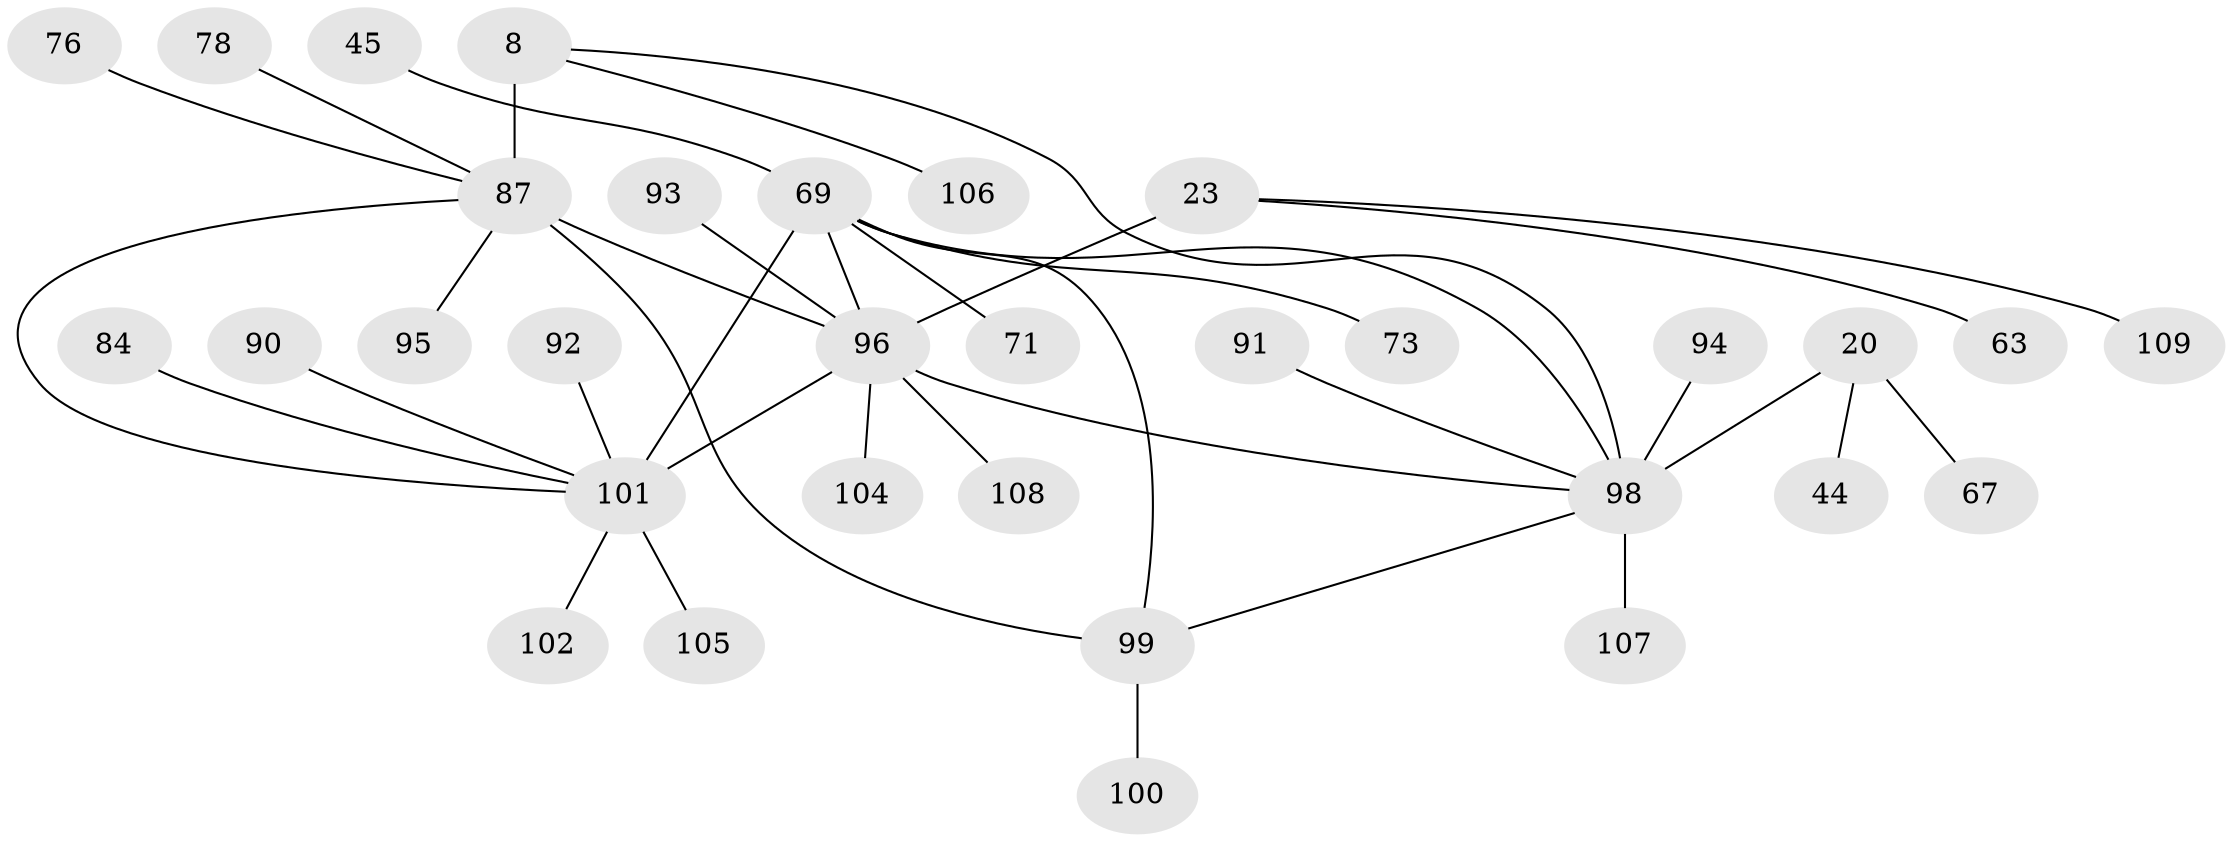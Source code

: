 // original degree distribution, {6: 0.03669724770642202, 7: 0.05504587155963303, 11: 0.009174311926605505, 9: 0.027522935779816515, 5: 0.03669724770642202, 12: 0.009174311926605505, 13: 0.009174311926605505, 8: 0.01834862385321101, 4: 0.01834862385321101, 10: 0.01834862385321101, 1: 0.5779816513761468, 2: 0.14678899082568808, 3: 0.03669724770642202}
// Generated by graph-tools (version 1.1) at 2025/58/03/04/25 21:58:22]
// undirected, 32 vertices, 37 edges
graph export_dot {
graph [start="1"]
  node [color=gray90,style=filled];
  8 [super="+7"];
  20 [super="+16"];
  23 [super="+21"];
  44;
  45 [super="+32"];
  63;
  67;
  69 [super="+12+54"];
  71;
  73 [super="+57"];
  76;
  78;
  84;
  87 [super="+43+10+36+42+52+59"];
  90;
  91;
  92;
  93 [super="+51"];
  94;
  95;
  96 [super="+86+88"];
  98 [super="+97+64+75+82+83"];
  99 [super="+58+62+66+77+79"];
  100;
  101 [super="+70+81"];
  102;
  104 [super="+60"];
  105 [super="+65"];
  106 [super="+89+103"];
  107;
  108 [super="+72"];
  109;
  8 -- 106;
  8 -- 87 [weight=6];
  8 -- 98;
  20 -- 44;
  20 -- 67;
  20 -- 98 [weight=6];
  23 -- 109;
  23 -- 63;
  23 -- 96 [weight=6];
  45 -- 69;
  69 -- 98;
  69 -- 71;
  69 -- 73;
  69 -- 101 [weight=8];
  69 -- 96;
  69 -- 99 [weight=4];
  76 -- 87;
  78 -- 87;
  84 -- 101;
  87 -- 95;
  87 -- 99;
  87 -- 96;
  87 -- 101 [weight=2];
  90 -- 101;
  91 -- 98;
  92 -- 101;
  93 -- 96;
  94 -- 98;
  96 -- 98 [weight=2];
  96 -- 104;
  96 -- 108;
  96 -- 101 [weight=2];
  98 -- 99 [weight=2];
  98 -- 107;
  99 -- 100;
  101 -- 102;
  101 -- 105;
}
